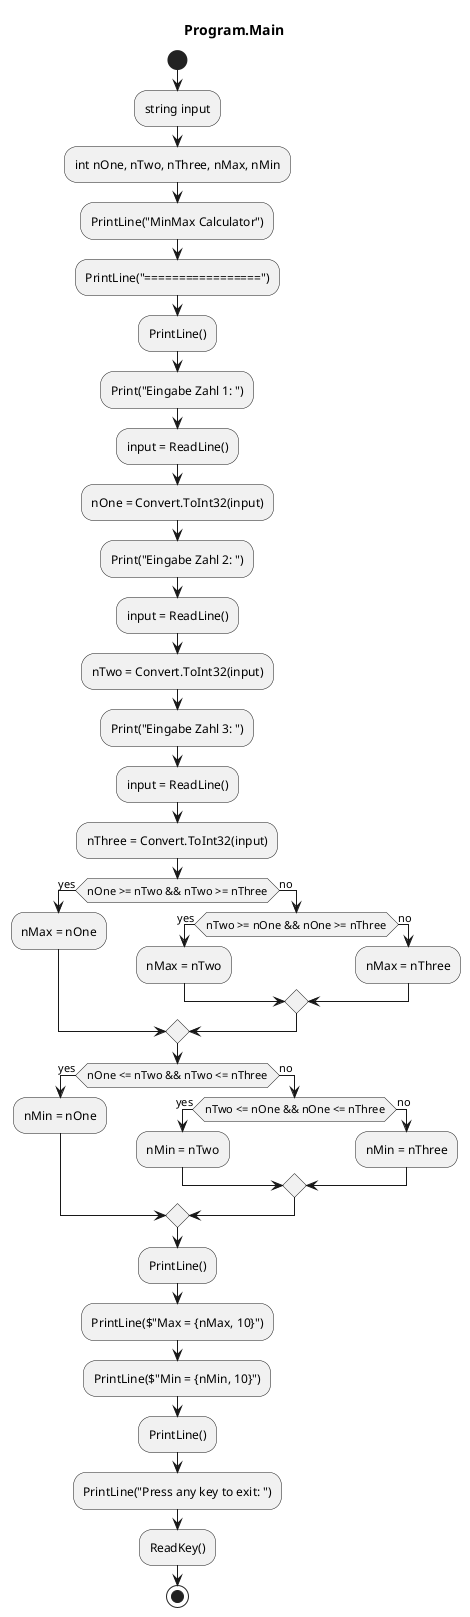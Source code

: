 @startuml Program.Main
title Program.Main
start
:string input;
:int nOne, nTwo, nThree, nMax, nMin;
:PrintLine("MinMax Calculator");
:PrintLine("=================");
:PrintLine();
:Print("Eingabe Zahl 1: ");
:input = ReadLine();
:nOne = Convert.ToInt32(input);
:Print("Eingabe Zahl 2: ");
:input = ReadLine();
:nTwo = Convert.ToInt32(input);
:Print("Eingabe Zahl 3: ");
:input = ReadLine();
:nThree = Convert.ToInt32(input);
if (nOne >= nTwo && nTwo >= nThree) then (yes)
    :nMax = nOne;
  else (no)
    if (nTwo >= nOne && nOne >= nThree) then (yes)
        :nMax = nTwo;
      else (no)
          :nMax = nThree;
    endif
endif
if (nOne <= nTwo && nTwo <= nThree) then (yes)
    :nMin = nOne;
  else (no)
    if (nTwo <= nOne && nOne <= nThree) then (yes)
        :nMin = nTwo;
      else (no)
          :nMin = nThree;
    endif
endif
:PrintLine();
:PrintLine($"Max = {nMax, 10}");
:PrintLine($"Min = {nMin, 10}");
:PrintLine();
:PrintLine("Press any key to exit: ");
:ReadKey();
stop
@enduml
